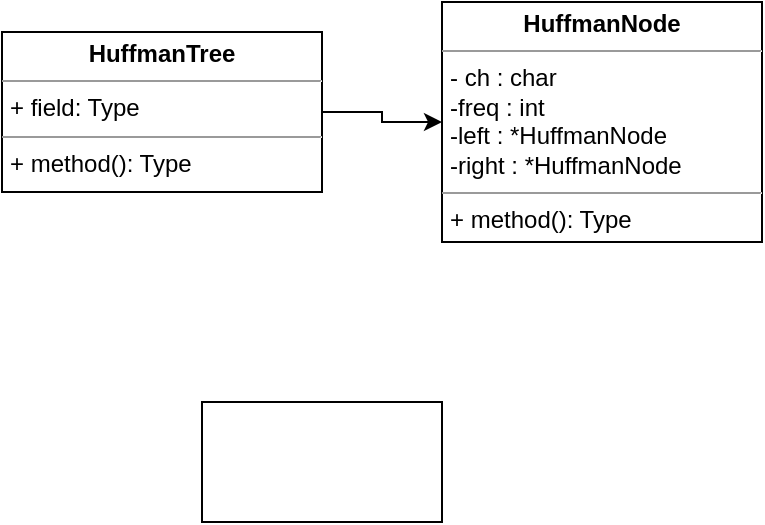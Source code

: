 <mxfile version="18.1.3" type="github" pages="2">
  <diagram id="ZgRJIqEzb8ty7y_svu8u" name="Huffman_Implementation">
    <mxGraphModel dx="1550" dy="835" grid="1" gridSize="10" guides="1" tooltips="1" connect="1" arrows="1" fold="1" page="1" pageScale="1" pageWidth="827" pageHeight="1169" math="0" shadow="0">
      <root>
        <mxCell id="0" />
        <mxCell id="1" parent="0" />
        <mxCell id="HgXRHkKbYG29ZwoRYNul-5" style="edgeStyle=orthogonalEdgeStyle;rounded=0;orthogonalLoop=1;jettySize=auto;html=1;exitX=1;exitY=0.5;exitDx=0;exitDy=0;entryX=0;entryY=0.5;entryDx=0;entryDy=0;" parent="1" source="BEG5eKBYa0rX_B7PsXID-3" target="HgXRHkKbYG29ZwoRYNul-3" edge="1">
          <mxGeometry relative="1" as="geometry" />
        </mxCell>
        <mxCell id="BEG5eKBYa0rX_B7PsXID-3" value="&lt;p style=&quot;margin:0px;margin-top:4px;text-align:center;&quot;&gt;&lt;b&gt;HuffmanTree&lt;/b&gt;&lt;br&gt;&lt;/p&gt;&lt;hr size=&quot;1&quot;&gt;&lt;p style=&quot;margin:0px;margin-left:4px;&quot;&gt;+ field: Type&lt;/p&gt;&lt;hr size=&quot;1&quot;&gt;&lt;p style=&quot;margin:0px;margin-left:4px;&quot;&gt;+ method(): Type&lt;/p&gt;" style="verticalAlign=top;align=left;overflow=fill;fontSize=12;fontFamily=Helvetica;html=1;" parent="1" vertex="1">
          <mxGeometry x="220" y="115" width="160" height="80" as="geometry" />
        </mxCell>
        <mxCell id="HgXRHkKbYG29ZwoRYNul-3" value="&lt;p style=&quot;margin:0px;margin-top:4px;text-align:center;&quot;&gt;&lt;b&gt;HuffmanNode&lt;/b&gt;&lt;br&gt;&lt;/p&gt;&lt;hr size=&quot;1&quot;&gt;&lt;p style=&quot;margin:0px;margin-left:4px;&quot;&gt;- ch : char&lt;/p&gt;&lt;p style=&quot;margin:0px;margin-left:4px;&quot;&gt;-freq : int&lt;/p&gt;&lt;p style=&quot;margin:0px;margin-left:4px;&quot;&gt;-left : *HuffmanNode&lt;/p&gt;&lt;p style=&quot;margin:0px;margin-left:4px;&quot;&gt;-right : *HuffmanNode&lt;br&gt;&lt;/p&gt;&lt;hr size=&quot;1&quot;&gt;&lt;p style=&quot;margin:0px;margin-left:4px;&quot;&gt;+ method(): Type&lt;/p&gt;" style="verticalAlign=top;align=left;overflow=fill;fontSize=12;fontFamily=Helvetica;html=1;" parent="1" vertex="1">
          <mxGeometry x="440" y="100" width="160" height="120" as="geometry" />
        </mxCell>
        <mxCell id="IcMRrk0gWgTG83VYaibm-1" value="" style="rounded=0;whiteSpace=wrap;html=1;" vertex="1" parent="1">
          <mxGeometry x="320" y="300" width="120" height="60" as="geometry" />
        </mxCell>
      </root>
    </mxGraphModel>
  </diagram>
  <diagram id="IWIU5AFdmD_sgO1yGJKv" name="JavaFinalProject">
    <mxGraphModel dx="1024" dy="640" grid="1" gridSize="10" guides="1" tooltips="1" connect="1" arrows="1" fold="1" page="1" pageScale="1" pageWidth="827" pageHeight="1169" math="0" shadow="0">
      <root>
        <mxCell id="0" />
        <mxCell id="1" parent="0" />
        <mxCell id="Nai9A7n8WyoRAZ12DiJo-1" value="GameSet" style="swimlane;fontStyle=1;align=center;verticalAlign=top;childLayout=stackLayout;horizontal=1;startSize=26;horizontalStack=0;resizeParent=1;resizeParentMax=0;resizeLast=0;collapsible=1;marginBottom=0;" vertex="1" parent="1">
          <mxGeometry x="110" y="170" width="180" height="160" as="geometry">
            <mxRectangle x="360" y="280" width="100" height="26" as="alternateBounds" />
          </mxGeometry>
        </mxCell>
        <mxCell id="Nai9A7n8WyoRAZ12DiJo-2" value="+ field: type" style="text;strokeColor=none;fillColor=none;align=left;verticalAlign=top;spacingLeft=4;spacingRight=4;overflow=hidden;rotatable=0;points=[[0,0.5],[1,0.5]];portConstraint=eastwest;" vertex="1" parent="Nai9A7n8WyoRAZ12DiJo-1">
          <mxGeometry y="26" width="180" height="26" as="geometry" />
        </mxCell>
        <mxCell id="Nai9A7n8WyoRAZ12DiJo-3" value="" style="line;strokeWidth=1;fillColor=none;align=left;verticalAlign=middle;spacingTop=-1;spacingLeft=3;spacingRight=3;rotatable=0;labelPosition=right;points=[];portConstraint=eastwest;" vertex="1" parent="Nai9A7n8WyoRAZ12DiJo-1">
          <mxGeometry y="52" width="180" height="8" as="geometry" />
        </mxCell>
        <mxCell id="Nai9A7n8WyoRAZ12DiJo-4" value="&lt;&lt;constrcutor&gt;&gt;+GameSet()&#xa;+windowInit() : void&#xa;+barrierChange() : void&#xa;+playerChange() : void&#xa;+messageBox() : void&#xa;&#xa;" style="text;strokeColor=none;fillColor=none;align=left;verticalAlign=top;spacingLeft=4;spacingRight=4;overflow=hidden;rotatable=0;points=[[0,0.5],[1,0.5]];portConstraint=eastwest;" vertex="1" parent="Nai9A7n8WyoRAZ12DiJo-1">
          <mxGeometry y="60" width="180" height="100" as="geometry" />
        </mxCell>
        <mxCell id="Nai9A7n8WyoRAZ12DiJo-16" style="edgeStyle=orthogonalEdgeStyle;rounded=0;orthogonalLoop=1;jettySize=auto;html=1;exitX=1;exitY=0.5;exitDx=0;exitDy=0;entryX=0;entryY=0.556;entryDx=0;entryDy=0;entryPerimeter=0;" edge="1" parent="1" source="Nai9A7n8WyoRAZ12DiJo-2" target="Nai9A7n8WyoRAZ12DiJo-17">
          <mxGeometry relative="1" as="geometry">
            <mxPoint x="430" y="228" as="targetPoint" />
          </mxGeometry>
        </mxCell>
        <mxCell id="Nai9A7n8WyoRAZ12DiJo-17" value="&lt;p style=&quot;margin:0px;margin-top:4px;text-align:center;&quot;&gt;&lt;b&gt;PlayerControl&lt;/b&gt;&lt;br&gt;&lt;/p&gt;&lt;hr size=&quot;1&quot;&gt;&lt;p style=&quot;margin:0px;margin-left:4px;&quot;&gt;-x : int&lt;/p&gt;&lt;p style=&quot;margin:0px;margin-left:4px;&quot;&gt;-y : int&lt;/p&gt;&lt;p style=&quot;margin:0px;margin-left:4px;&quot;&gt;player : JLabel&lt;br&gt;&lt;/p&gt;&lt;hr size=&quot;1&quot;&gt;&lt;p style=&quot;margin:0px;margin-left:4px;&quot;&gt;&amp;lt;&amp;lt;constructor&amp;gt;&amp;gt; + PlayerControl()&lt;br&gt;&lt;/p&gt;&lt;p style=&quot;margin:0px;margin-left:4px;&quot;&gt;+ keyPressed(): void&lt;br&gt;&lt;/p&gt;" style="verticalAlign=top;align=left;overflow=fill;fontSize=12;fontFamily=Helvetica;html=1;" vertex="1" parent="1">
          <mxGeometry x="430" y="170" width="200" height="120" as="geometry" />
        </mxCell>
      </root>
    </mxGraphModel>
  </diagram>
</mxfile>
